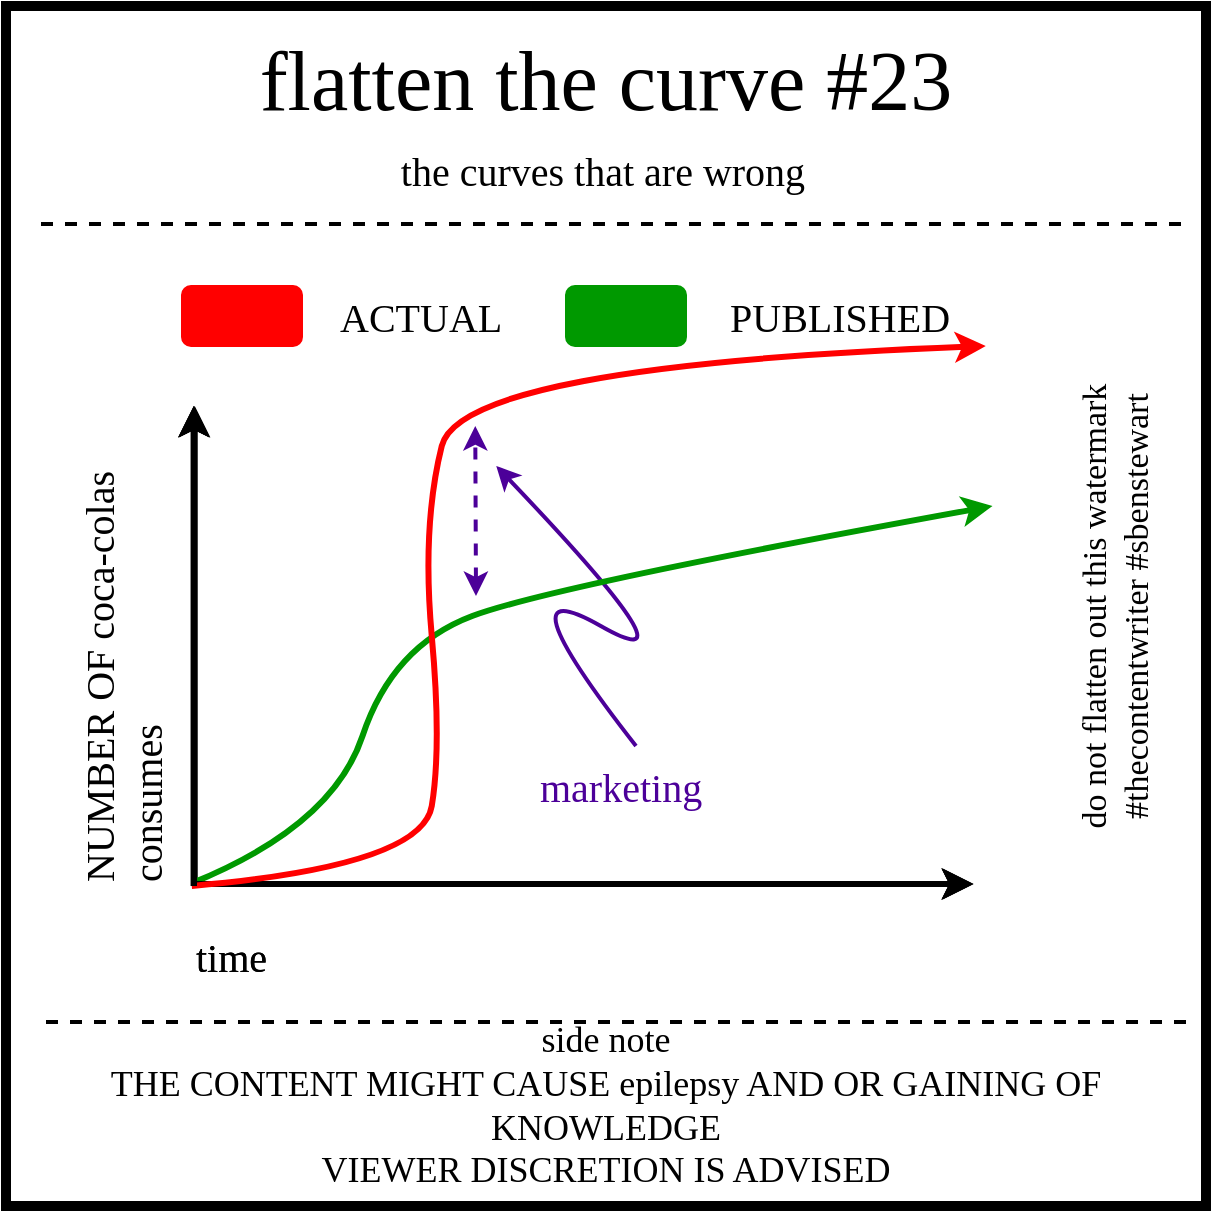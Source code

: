 <mxfile version="13.0.7" type="device"><diagram id="dX7Dphyso45SB9-RoEhv" name="Page-1"><mxGraphModel dx="742" dy="442" grid="1" gridSize="10" guides="1" tooltips="1" connect="1" arrows="1" fold="1" page="1" pageScale="1" pageWidth="827" pageHeight="1169" math="0" shadow="0"><root><mxCell id="0"/><mxCell id="1" parent="0"/><mxCell id="nfxZPmU7g6QgWNAvG-ER-2" value="" style="whiteSpace=wrap;html=1;aspect=fixed;strokeWidth=5;fillColor=none;fontFamily=xkcd;" parent="1" vertex="1"><mxGeometry x="210" y="90" width="600" height="600" as="geometry"/></mxCell><mxCell id="8b6ggLF4gSHIukh4vJdm-18" value="&lt;font&gt;&lt;font style=&quot;font-size: 42px&quot;&gt;flatten the curve #23&lt;/font&gt;&lt;br&gt;&lt;/font&gt;" style="text;html=1;strokeColor=none;fillColor=none;align=center;verticalAlign=middle;whiteSpace=wrap;rounded=0;fontFamily=xkcd;" parent="1" vertex="1"><mxGeometry x="225" y="118" width="570" height="20" as="geometry"/></mxCell><mxCell id="8b6ggLF4gSHIukh4vJdm-24" value="&lt;font&gt;&lt;font style=&quot;font-size: 20px&quot;&gt;the curves that are wrong&lt;/font&gt;&lt;br&gt;&lt;/font&gt;" style="text;html=1;strokeColor=none;fillColor=none;align=center;verticalAlign=middle;whiteSpace=wrap;rounded=0;fontFamily=xkcd;" parent="1" vertex="1"><mxGeometry x="249.25" y="162" width="518.5" height="20" as="geometry"/></mxCell><mxCell id="8b6ggLF4gSHIukh4vJdm-30" value="" style="endArrow=none;dashed=1;html=1;strokeWidth=2;" parent="1" edge="1"><mxGeometry width="50" height="50" relative="1" as="geometry"><mxPoint x="797.5" y="199" as="sourcePoint"/><mxPoint x="222.5" y="199" as="targetPoint"/></mxGeometry></mxCell><mxCell id="k-dpR7HA_-HZ3Fbqk2lw-16" value="" style="endArrow=none;dashed=1;html=1;strokeWidth=2;" parent="1" edge="1"><mxGeometry width="50" height="50" relative="1" as="geometry"><mxPoint x="800" y="598" as="sourcePoint"/><mxPoint x="225" y="598" as="targetPoint"/></mxGeometry></mxCell><mxCell id="k-dpR7HA_-HZ3Fbqk2lw-17" value="&lt;font style=&quot;font-size: 18px&quot;&gt;&lt;span&gt;side note&lt;br&gt;&lt;/span&gt;THE CONTENT MIGHT CAUSE epilepsy AND OR GAINING OF KNOWLEDGE&lt;br&gt;VIEWER DISCRETION IS ADVISED&lt;br&gt;&lt;/font&gt;" style="text;html=1;strokeColor=none;fillColor=none;align=center;verticalAlign=middle;whiteSpace=wrap;rounded=0;fontFamily=xkcd;" parent="1" vertex="1"><mxGeometry x="210" y="600" width="600" height="80" as="geometry"/></mxCell><mxCell id="euaHSMH8fYii958cPEId-22" style="edgeStyle=orthogonalEdgeStyle;rounded=0;orthogonalLoop=1;jettySize=auto;html=1;exitX=0.5;exitY=1;exitDx=0;exitDy=0;strokeWidth=2;" parent="1" edge="1"><mxGeometry relative="1" as="geometry"><mxPoint x="661" y="451" as="sourcePoint"/><mxPoint x="661" y="451" as="targetPoint"/></mxGeometry></mxCell><mxCell id="pKVuHFSoDqtFi99w7tCS-15" value="&lt;font style=&quot;font-size: 17px&quot;&gt;&lt;font style=&quot;font-size: 17px&quot;&gt;do not flatten out this watermark&lt;br&gt;&lt;/font&gt;#thecontentwriter #sbenstewart&lt;br&gt;&lt;/font&gt;" style="text;html=1;strokeColor=none;fillColor=none;align=center;verticalAlign=middle;whiteSpace=wrap;rounded=0;rotation=-90;fontFamily=xkcd;" parent="1" vertex="1"><mxGeometry x="605" y="380" width="320" height="20" as="geometry"/></mxCell><mxCell id="ELn-nM0-dbgDH97Njgxl-4" value="" style="endArrow=classic;html=1;strokeWidth=3;" edge="1" parent="1"><mxGeometry width="50" height="50" relative="1" as="geometry"><mxPoint x="303.88" y="530" as="sourcePoint"/><mxPoint x="303.88" y="290" as="targetPoint"/></mxGeometry></mxCell><mxCell id="ELn-nM0-dbgDH97Njgxl-5" value="" style="endArrow=classic;html=1;strokeWidth=3;" edge="1" parent="1"><mxGeometry width="50" height="50" relative="1" as="geometry"><mxPoint x="303.38" y="529" as="sourcePoint"/><mxPoint x="693.38" y="529" as="targetPoint"/></mxGeometry></mxCell><mxCell id="ELn-nM0-dbgDH97Njgxl-8" value="" style="rounded=1;whiteSpace=wrap;html=1;strokeColor=#FF0000;fillColor=#FF0000;" vertex="1" parent="1"><mxGeometry x="298" y="230" width="60" height="30" as="geometry"/></mxCell><mxCell id="ELn-nM0-dbgDH97Njgxl-9" value="" style="rounded=1;whiteSpace=wrap;html=1;strokeColor=#009900;fillColor=#009900;" vertex="1" parent="1"><mxGeometry x="490" y="230" width="60" height="30" as="geometry"/></mxCell><mxCell id="ELn-nM0-dbgDH97Njgxl-10" value="&lt;font style=&quot;font-size: 20px&quot;&gt;ACTUAL&lt;/font&gt;" style="text;html=1;strokeColor=none;fillColor=none;align=left;verticalAlign=middle;whiteSpace=wrap;rounded=0;fontFamily=xkcd;rotation=0;fontSize=20;" vertex="1" parent="1"><mxGeometry x="375" y="235" width="95" height="20" as="geometry"/></mxCell><mxCell id="ELn-nM0-dbgDH97Njgxl-11" value="&lt;font style=&quot;font-size: 20px&quot;&gt;PUBLISHED&lt;/font&gt;" style="text;html=1;strokeColor=none;fillColor=none;align=left;verticalAlign=middle;whiteSpace=wrap;rounded=0;fontFamily=xkcd;rotation=0;fontSize=20;" vertex="1" parent="1"><mxGeometry x="570" y="235" width="95" height="20" as="geometry"/></mxCell><mxCell id="ELn-nM0-dbgDH97Njgxl-21" value="" style="endArrow=classic;html=1;strokeWidth=3;" edge="1" parent="1"><mxGeometry width="50" height="50" relative="1" as="geometry"><mxPoint x="303.88" y="530" as="sourcePoint"/><mxPoint x="303.88" y="290" as="targetPoint"/></mxGeometry></mxCell><mxCell id="ELn-nM0-dbgDH97Njgxl-22" value="" style="endArrow=classic;html=1;strokeWidth=3;" edge="1" parent="1"><mxGeometry width="50" height="50" relative="1" as="geometry"><mxPoint x="303.38" y="529" as="sourcePoint"/><mxPoint x="693.38" y="529" as="targetPoint"/></mxGeometry></mxCell><mxCell id="ELn-nM0-dbgDH97Njgxl-29" value="time" style="text;html=1;strokeColor=none;fillColor=none;align=left;verticalAlign=middle;whiteSpace=wrap;rounded=0;fontFamily=xkcd;rotation=0;fontSize=20;" vertex="1" parent="1"><mxGeometry x="303.37" y="555" width="240" height="20" as="geometry"/></mxCell><mxCell id="ELn-nM0-dbgDH97Njgxl-31" value="&lt;font style=&quot;font-size: 20px&quot; color=&quot;#4c0099&quot;&gt;marketing&lt;/font&gt;" style="text;html=1;strokeColor=none;fillColor=none;align=left;verticalAlign=middle;whiteSpace=wrap;rounded=0;fontFamily=xkcd;rotation=0;fontSize=20;" vertex="1" parent="1"><mxGeometry x="475.37" y="470" width="220" height="20" as="geometry"/></mxCell><mxCell id="ELn-nM0-dbgDH97Njgxl-35" value="" style="endArrow=classic;html=1;strokeWidth=3;" edge="1" parent="1"><mxGeometry width="50" height="50" relative="1" as="geometry"><mxPoint x="303.87" y="529" as="sourcePoint"/><mxPoint x="693.87" y="529" as="targetPoint"/></mxGeometry></mxCell><mxCell id="ELn-nM0-dbgDH97Njgxl-34" value="" style="endArrow=classic;html=1;strokeWidth=3;" edge="1" parent="1"><mxGeometry width="50" height="50" relative="1" as="geometry"><mxPoint x="304.37" y="530" as="sourcePoint"/><mxPoint x="304.37" y="290" as="targetPoint"/></mxGeometry></mxCell><mxCell id="ELn-nM0-dbgDH97Njgxl-39" value="NUMBER OF coca-colas consumes" style="text;html=1;strokeColor=none;fillColor=none;align=left;verticalAlign=middle;whiteSpace=wrap;rounded=0;fontFamily=xkcd;rotation=-90;fontSize=20;" vertex="1" parent="1"><mxGeometry x="133" y="385" width="270" height="20" as="geometry"/></mxCell><mxCell id="ELn-nM0-dbgDH97Njgxl-40" value="time" style="text;html=1;strokeColor=none;fillColor=none;align=left;verticalAlign=middle;whiteSpace=wrap;rounded=0;fontFamily=xkcd;rotation=0;fontSize=20;" vertex="1" parent="1"><mxGeometry x="303" y="555" width="240" height="20" as="geometry"/></mxCell><mxCell id="ELn-nM0-dbgDH97Njgxl-41" value="" style="endArrow=classic;startArrow=classic;html=1;strokeColor=#4C0099;strokeWidth=2;dashed=1;" edge="1" parent="1"><mxGeometry width="50" height="50" relative="1" as="geometry"><mxPoint x="445.0" y="385" as="sourcePoint"/><mxPoint x="444.63" y="300" as="targetPoint"/></mxGeometry></mxCell><mxCell id="ELn-nM0-dbgDH97Njgxl-42" value="" style="curved=1;endArrow=classic;html=1;strokeColor=#4C0099;strokeWidth=2;" edge="1" parent="1"><mxGeometry width="50" height="50" relative="1" as="geometry"><mxPoint x="525.0" y="460" as="sourcePoint"/><mxPoint x="455.12" y="320" as="targetPoint"/><Array as="points"><mxPoint x="454.63" y="370"/><mxPoint x="560.12" y="430"/></Array></mxGeometry></mxCell><mxCell id="ELn-nM0-dbgDH97Njgxl-43" value="" style="curved=1;endArrow=classic;html=1;strokeWidth=3;strokeColor=#009900;" edge="1" parent="1"><mxGeometry width="50" height="50" relative="1" as="geometry"><mxPoint x="303.0" y="528.571" as="sourcePoint"/><mxPoint x="703.25" y="340" as="targetPoint"/><Array as="points"><mxPoint x="373.25" y="500"/><mxPoint x="403.25" y="410"/><mxPoint x="483" y="380"/></Array></mxGeometry></mxCell><mxCell id="ELn-nM0-dbgDH97Njgxl-44" value="" style="endArrow=classic;html=1;strokeWidth=3;" edge="1" parent="1"><mxGeometry width="50" height="50" relative="1" as="geometry"><mxPoint x="303.5" y="529" as="sourcePoint"/><mxPoint x="693.5" y="529" as="targetPoint"/></mxGeometry></mxCell><mxCell id="ELn-nM0-dbgDH97Njgxl-45" value="" style="curved=1;endArrow=classic;html=1;strokeWidth=3;strokeColor=#FF0000;" edge="1" parent="1"><mxGeometry width="50" height="50" relative="1" as="geometry"><mxPoint x="302.88" y="530" as="sourcePoint"/><mxPoint x="699.88" y="260" as="targetPoint"/><Array as="points"><mxPoint x="417.88" y="520"/><mxPoint x="427.88" y="460"/><mxPoint x="417.88" y="350"/><mxPoint x="437.88" y="270"/></Array></mxGeometry></mxCell><mxCell id="ELn-nM0-dbgDH97Njgxl-46" value="" style="endArrow=classic;html=1;strokeWidth=3;" edge="1" parent="1"><mxGeometry width="50" height="50" relative="1" as="geometry"><mxPoint x="304.0" y="530" as="sourcePoint"/><mxPoint x="304.0" y="290" as="targetPoint"/></mxGeometry></mxCell></root></mxGraphModel></diagram></mxfile>
